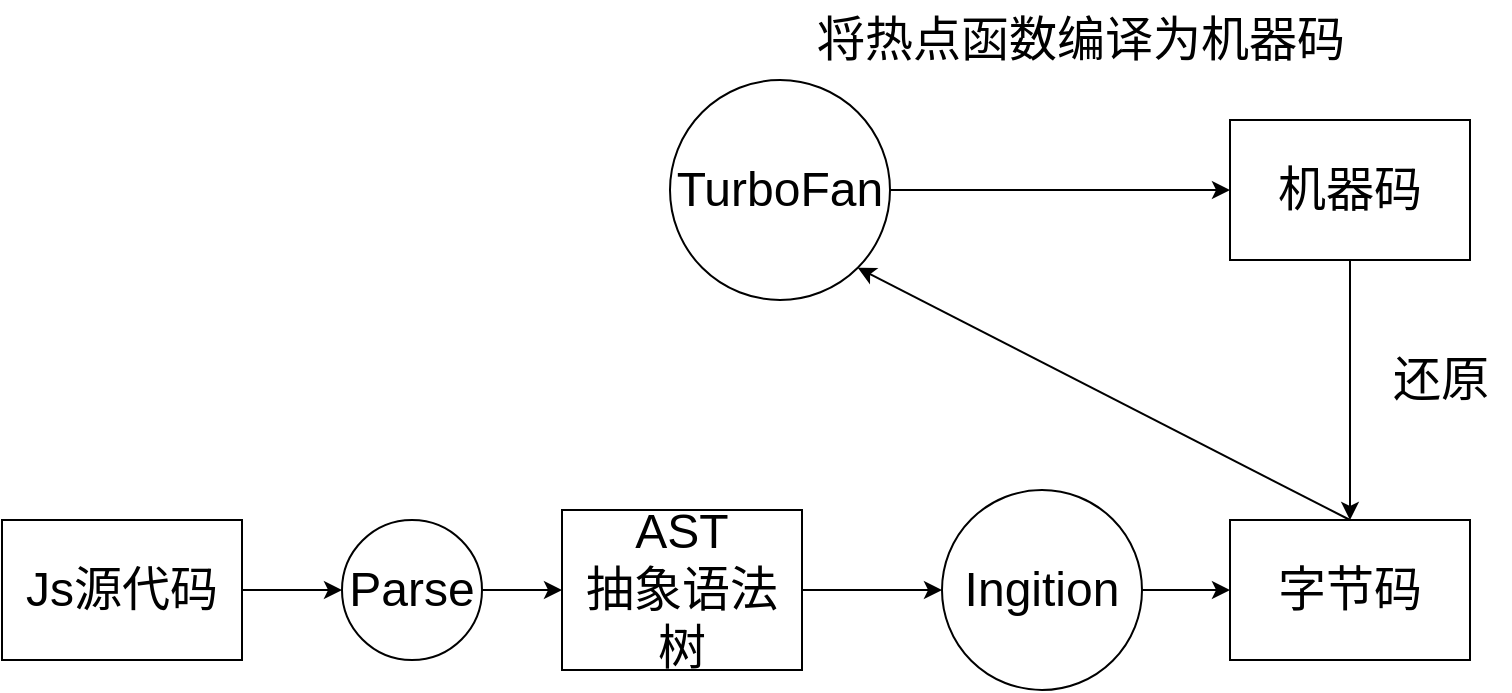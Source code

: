 <mxfile>
    <diagram id="asSwZ8S9ocGCbAIe636S" name="第 1 页">
        <mxGraphModel dx="1321" dy="783" grid="1" gridSize="10" guides="1" tooltips="1" connect="1" arrows="1" fold="1" page="1" pageScale="1" pageWidth="827" pageHeight="1169" math="0" shadow="0">
            <root>
                <mxCell id="0"/>
                <mxCell id="1" parent="0"/>
                <mxCell id="8" style="edgeStyle=none;html=1;exitX=1;exitY=0.5;exitDx=0;exitDy=0;entryX=0;entryY=0.5;entryDx=0;entryDy=0;fontSize=24;" edge="1" parent="1" source="2" target="7">
                    <mxGeometry relative="1" as="geometry"/>
                </mxCell>
                <mxCell id="2" value="&lt;font style=&quot;font-size: 24px;&quot;&gt;Js源代码&lt;/font&gt;" style="rounded=0;whiteSpace=wrap;html=1;" vertex="1" parent="1">
                    <mxGeometry x="16" y="280" width="120" height="70" as="geometry"/>
                </mxCell>
                <mxCell id="11" style="edgeStyle=none;html=1;exitX=1;exitY=0.5;exitDx=0;exitDy=0;entryX=0;entryY=0.5;entryDx=0;entryDy=0;fontSize=24;" edge="1" parent="1" source="4" target="10">
                    <mxGeometry relative="1" as="geometry"/>
                </mxCell>
                <mxCell id="4" value="&lt;font style=&quot;font-size: 24px;&quot;&gt;AST&lt;br&gt;抽象语法树&lt;br&gt;&lt;/font&gt;" style="rounded=0;whiteSpace=wrap;html=1;" vertex="1" parent="1">
                    <mxGeometry x="296" y="275" width="120" height="80" as="geometry"/>
                </mxCell>
                <mxCell id="9" style="edgeStyle=none;html=1;exitX=1;exitY=0.5;exitDx=0;exitDy=0;entryX=0;entryY=0.5;entryDx=0;entryDy=0;fontSize=24;" edge="1" parent="1" source="7" target="4">
                    <mxGeometry relative="1" as="geometry"/>
                </mxCell>
                <mxCell id="7" value="Parse" style="ellipse;whiteSpace=wrap;html=1;aspect=fixed;fontSize=24;" vertex="1" parent="1">
                    <mxGeometry x="186" y="280" width="70" height="70" as="geometry"/>
                </mxCell>
                <mxCell id="14" style="edgeStyle=none;html=1;exitX=1;exitY=0.5;exitDx=0;exitDy=0;entryX=0;entryY=0.5;entryDx=0;entryDy=0;fontSize=24;" edge="1" parent="1" source="10" target="13">
                    <mxGeometry relative="1" as="geometry"/>
                </mxCell>
                <mxCell id="10" value="Ingition" style="ellipse;whiteSpace=wrap;html=1;aspect=fixed;fontSize=24;" vertex="1" parent="1">
                    <mxGeometry x="486" y="265" width="100" height="100" as="geometry"/>
                </mxCell>
                <mxCell id="17" style="edgeStyle=none;html=1;exitX=0.5;exitY=0;exitDx=0;exitDy=0;entryX=1;entryY=1;entryDx=0;entryDy=0;fontSize=24;" edge="1" parent="1" source="13" target="16">
                    <mxGeometry relative="1" as="geometry"/>
                </mxCell>
                <mxCell id="13" value="&lt;span style=&quot;font-size: 24px;&quot;&gt;字节码&lt;/span&gt;" style="rounded=0;whiteSpace=wrap;html=1;" vertex="1" parent="1">
                    <mxGeometry x="630" y="280" width="120" height="70" as="geometry"/>
                </mxCell>
                <mxCell id="19" style="edgeStyle=none;html=1;entryX=0.5;entryY=0;entryDx=0;entryDy=0;fontSize=24;" edge="1" parent="1" source="15" target="13">
                    <mxGeometry relative="1" as="geometry"/>
                </mxCell>
                <mxCell id="15" value="&lt;span style=&quot;font-size: 24px;&quot;&gt;机器码&lt;/span&gt;" style="rounded=0;whiteSpace=wrap;html=1;" vertex="1" parent="1">
                    <mxGeometry x="630" y="80" width="120" height="70" as="geometry"/>
                </mxCell>
                <mxCell id="18" style="edgeStyle=none;html=1;exitX=1;exitY=0.5;exitDx=0;exitDy=0;entryX=0;entryY=0.5;entryDx=0;entryDy=0;fontSize=24;" edge="1" parent="1" source="16" target="15">
                    <mxGeometry relative="1" as="geometry"/>
                </mxCell>
                <mxCell id="16" value="TurboFan" style="ellipse;whiteSpace=wrap;html=1;aspect=fixed;fontSize=24;" vertex="1" parent="1">
                    <mxGeometry x="350" y="60" width="110" height="110" as="geometry"/>
                </mxCell>
                <mxCell id="20" value="还原" style="text;html=1;align=center;verticalAlign=middle;resizable=0;points=[];autosize=1;strokeColor=none;fillColor=none;fontSize=24;" vertex="1" parent="1">
                    <mxGeometry x="700" y="190" width="70" height="40" as="geometry"/>
                </mxCell>
                <mxCell id="21" value="将热点函数编译为机器码" style="text;html=1;align=center;verticalAlign=middle;resizable=0;points=[];autosize=1;strokeColor=none;fillColor=none;fontSize=24;" vertex="1" parent="1">
                    <mxGeometry x="410" y="20" width="290" height="40" as="geometry"/>
                </mxCell>
            </root>
        </mxGraphModel>
    </diagram>
</mxfile>